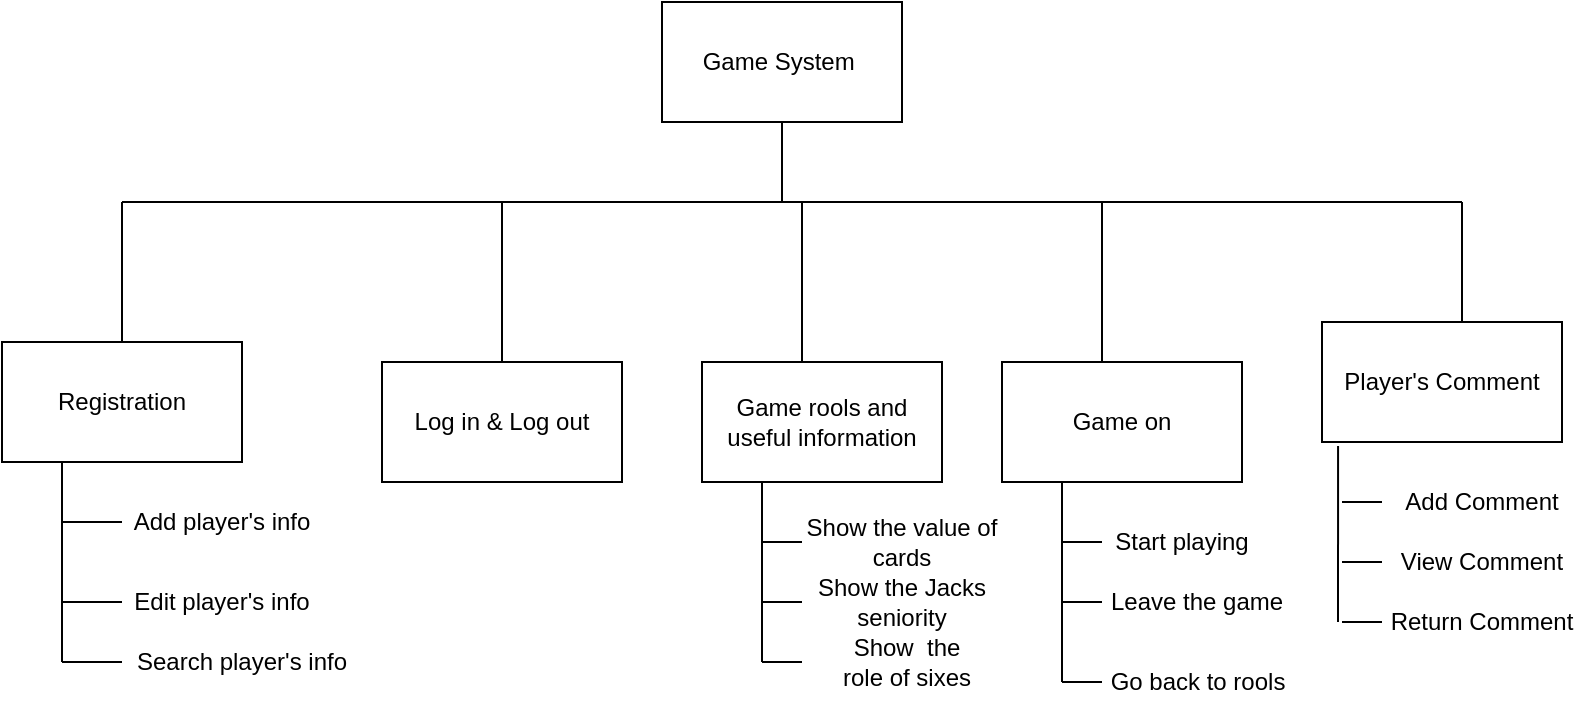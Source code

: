<mxfile version="14.8.5" type="device"><diagram id="nb86sMKaG2KJHh3zK9dj" name="Page-1"><mxGraphModel dx="1102" dy="557" grid="1" gridSize="10" guides="1" tooltips="1" connect="1" arrows="1" fold="1" page="1" pageScale="1" pageWidth="827" pageHeight="1169" math="0" shadow="0"><root><mxCell id="0"/><mxCell id="1" parent="0"/><mxCell id="j6m2tC7o2amomsnL6EB1-1" value="Game System&amp;nbsp;" style="rounded=0;whiteSpace=wrap;html=1;" vertex="1" parent="1"><mxGeometry x="350" y="60" width="120" height="60" as="geometry"/></mxCell><mxCell id="j6m2tC7o2amomsnL6EB1-2" value="" style="endArrow=none;html=1;entryX=0.5;entryY=1;entryDx=0;entryDy=0;" edge="1" parent="1" target="j6m2tC7o2amomsnL6EB1-1"><mxGeometry width="50" height="50" relative="1" as="geometry"><mxPoint x="410" y="160" as="sourcePoint"/><mxPoint x="420" y="130" as="targetPoint"/></mxGeometry></mxCell><mxCell id="j6m2tC7o2amomsnL6EB1-3" value="" style="endArrow=none;html=1;" edge="1" parent="1"><mxGeometry width="50" height="50" relative="1" as="geometry"><mxPoint x="80" y="160" as="sourcePoint"/><mxPoint x="750" y="160" as="targetPoint"/></mxGeometry></mxCell><mxCell id="j6m2tC7o2amomsnL6EB1-4" value="" style="endArrow=none;html=1;" edge="1" parent="1"><mxGeometry width="50" height="50" relative="1" as="geometry"><mxPoint x="80" y="230" as="sourcePoint"/><mxPoint x="80" y="160" as="targetPoint"/></mxGeometry></mxCell><mxCell id="j6m2tC7o2amomsnL6EB1-5" value="Registration" style="rounded=0;whiteSpace=wrap;html=1;" vertex="1" parent="1"><mxGeometry x="20" y="230" width="120" height="60" as="geometry"/></mxCell><mxCell id="j6m2tC7o2amomsnL6EB1-7" value="" style="endArrow=none;html=1;entryX=0.25;entryY=1;entryDx=0;entryDy=0;" edge="1" parent="1" target="j6m2tC7o2amomsnL6EB1-5"><mxGeometry width="50" height="50" relative="1" as="geometry"><mxPoint x="50" y="390" as="sourcePoint"/><mxPoint x="440" y="290" as="targetPoint"/></mxGeometry></mxCell><mxCell id="j6m2tC7o2amomsnL6EB1-8" value="" style="endArrow=none;html=1;" edge="1" parent="1"><mxGeometry width="50" height="50" relative="1" as="geometry"><mxPoint x="80" y="320" as="sourcePoint"/><mxPoint x="50" y="320" as="targetPoint"/></mxGeometry></mxCell><mxCell id="j6m2tC7o2amomsnL6EB1-9" value="" style="endArrow=none;html=1;" edge="1" parent="1"><mxGeometry width="50" height="50" relative="1" as="geometry"><mxPoint x="80" y="360" as="sourcePoint"/><mxPoint x="50" y="360" as="targetPoint"/></mxGeometry></mxCell><mxCell id="j6m2tC7o2amomsnL6EB1-10" value="" style="endArrow=none;html=1;" edge="1" parent="1"><mxGeometry width="50" height="50" relative="1" as="geometry"><mxPoint x="80" y="390" as="sourcePoint"/><mxPoint x="50" y="390" as="targetPoint"/></mxGeometry></mxCell><mxCell id="j6m2tC7o2amomsnL6EB1-11" value="Add player's info" style="text;html=1;strokeColor=none;fillColor=none;align=center;verticalAlign=middle;whiteSpace=wrap;rounded=0;" vertex="1" parent="1"><mxGeometry x="50" y="310" width="160" height="20" as="geometry"/></mxCell><mxCell id="j6m2tC7o2amomsnL6EB1-12" value="Edit player's info" style="text;html=1;strokeColor=none;fillColor=none;align=center;verticalAlign=middle;whiteSpace=wrap;rounded=0;" vertex="1" parent="1"><mxGeometry x="80" y="350" width="100" height="20" as="geometry"/></mxCell><mxCell id="j6m2tC7o2amomsnL6EB1-13" value="Search player's info" style="text;html=1;strokeColor=none;fillColor=none;align=center;verticalAlign=middle;whiteSpace=wrap;rounded=0;" vertex="1" parent="1"><mxGeometry x="80" y="380" width="120" height="20" as="geometry"/></mxCell><mxCell id="j6m2tC7o2amomsnL6EB1-15" value="" style="endArrow=none;html=1;" edge="1" parent="1"><mxGeometry width="50" height="50" relative="1" as="geometry"><mxPoint x="270" y="240" as="sourcePoint"/><mxPoint x="270" y="160" as="targetPoint"/></mxGeometry></mxCell><mxCell id="j6m2tC7o2amomsnL6EB1-17" value="Log in &amp;amp; Log out" style="rounded=0;whiteSpace=wrap;html=1;" vertex="1" parent="1"><mxGeometry x="210" y="240" width="120" height="60" as="geometry"/></mxCell><mxCell id="j6m2tC7o2amomsnL6EB1-18" value="" style="endArrow=none;html=1;" edge="1" parent="1"><mxGeometry width="50" height="50" relative="1" as="geometry"><mxPoint x="420" y="240" as="sourcePoint"/><mxPoint x="420" y="160" as="targetPoint"/></mxGeometry></mxCell><mxCell id="j6m2tC7o2amomsnL6EB1-20" value="Game rools and useful information" style="rounded=0;whiteSpace=wrap;html=1;" vertex="1" parent="1"><mxGeometry x="370" y="240" width="120" height="60" as="geometry"/></mxCell><mxCell id="j6m2tC7o2amomsnL6EB1-24" value="" style="endArrow=none;html=1;" edge="1" parent="1"><mxGeometry width="50" height="50" relative="1" as="geometry"><mxPoint x="570" y="240" as="sourcePoint"/><mxPoint x="570" y="160" as="targetPoint"/></mxGeometry></mxCell><mxCell id="j6m2tC7o2amomsnL6EB1-26" value="Game on" style="rounded=0;whiteSpace=wrap;html=1;" vertex="1" parent="1"><mxGeometry x="520" y="240" width="120" height="60" as="geometry"/></mxCell><mxCell id="j6m2tC7o2amomsnL6EB1-27" value="" style="endArrow=none;html=1;" edge="1" parent="1"><mxGeometry width="50" height="50" relative="1" as="geometry"><mxPoint x="750" y="220" as="sourcePoint"/><mxPoint x="750" y="160" as="targetPoint"/></mxGeometry></mxCell><mxCell id="j6m2tC7o2amomsnL6EB1-28" value="Player's Comment" style="rounded=0;whiteSpace=wrap;html=1;" vertex="1" parent="1"><mxGeometry x="680" y="220" width="120" height="60" as="geometry"/></mxCell><mxCell id="j6m2tC7o2amomsnL6EB1-39" value="" style="endArrow=none;html=1;" edge="1" parent="1"><mxGeometry width="50" height="50" relative="1" as="geometry"><mxPoint x="710" y="310" as="sourcePoint"/><mxPoint x="690" y="310" as="targetPoint"/></mxGeometry></mxCell><mxCell id="j6m2tC7o2amomsnL6EB1-40" value="" style="endArrow=none;html=1;entryX=0.067;entryY=1.033;entryDx=0;entryDy=0;entryPerimeter=0;" edge="1" parent="1" target="j6m2tC7o2amomsnL6EB1-28"><mxGeometry width="50" height="50" relative="1" as="geometry"><mxPoint x="688" y="370" as="sourcePoint"/><mxPoint x="440" y="260" as="targetPoint"/></mxGeometry></mxCell><mxCell id="j6m2tC7o2amomsnL6EB1-41" value="" style="endArrow=none;html=1;" edge="1" parent="1"><mxGeometry width="50" height="50" relative="1" as="geometry"><mxPoint x="690" y="340" as="sourcePoint"/><mxPoint x="710" y="340" as="targetPoint"/></mxGeometry></mxCell><mxCell id="j6m2tC7o2amomsnL6EB1-42" value="" style="endArrow=none;html=1;" edge="1" parent="1"><mxGeometry width="50" height="50" relative="1" as="geometry"><mxPoint x="690" y="370" as="sourcePoint"/><mxPoint x="710" y="370" as="targetPoint"/></mxGeometry></mxCell><mxCell id="j6m2tC7o2amomsnL6EB1-43" value="Add Comment" style="text;html=1;strokeColor=none;fillColor=none;align=center;verticalAlign=middle;whiteSpace=wrap;rounded=0;" vertex="1" parent="1"><mxGeometry x="710" y="300" width="100" height="20" as="geometry"/></mxCell><mxCell id="j6m2tC7o2amomsnL6EB1-44" value="View Comment" style="text;html=1;strokeColor=none;fillColor=none;align=center;verticalAlign=middle;whiteSpace=wrap;rounded=0;" vertex="1" parent="1"><mxGeometry x="715" y="330" width="90" height="20" as="geometry"/></mxCell><mxCell id="j6m2tC7o2amomsnL6EB1-46" value="Return Comment" style="text;html=1;strokeColor=none;fillColor=none;align=center;verticalAlign=middle;whiteSpace=wrap;rounded=0;" vertex="1" parent="1"><mxGeometry x="705" y="360" width="110" height="20" as="geometry"/></mxCell><mxCell id="j6m2tC7o2amomsnL6EB1-47" value="" style="endArrow=none;html=1;entryX=0.25;entryY=1;entryDx=0;entryDy=0;" edge="1" parent="1" target="j6m2tC7o2amomsnL6EB1-20"><mxGeometry width="50" height="50" relative="1" as="geometry"><mxPoint x="400" y="390" as="sourcePoint"/><mxPoint x="440" y="240" as="targetPoint"/></mxGeometry></mxCell><mxCell id="j6m2tC7o2amomsnL6EB1-48" value="" style="endArrow=none;html=1;" edge="1" parent="1"><mxGeometry width="50" height="50" relative="1" as="geometry"><mxPoint x="420" y="330" as="sourcePoint"/><mxPoint x="400" y="330" as="targetPoint"/></mxGeometry></mxCell><mxCell id="j6m2tC7o2amomsnL6EB1-49" value="" style="endArrow=none;html=1;" edge="1" parent="1"><mxGeometry width="50" height="50" relative="1" as="geometry"><mxPoint x="420" y="360" as="sourcePoint"/><mxPoint x="400" y="360" as="targetPoint"/></mxGeometry></mxCell><mxCell id="j6m2tC7o2amomsnL6EB1-50" value="" style="endArrow=none;html=1;" edge="1" parent="1"><mxGeometry width="50" height="50" relative="1" as="geometry"><mxPoint x="400" y="390" as="sourcePoint"/><mxPoint x="420" y="390" as="targetPoint"/></mxGeometry></mxCell><mxCell id="j6m2tC7o2amomsnL6EB1-51" value="Show the value of cards" style="text;html=1;strokeColor=none;fillColor=none;align=center;verticalAlign=middle;whiteSpace=wrap;rounded=0;" vertex="1" parent="1"><mxGeometry x="420" y="320" width="100" height="20" as="geometry"/></mxCell><mxCell id="j6m2tC7o2amomsnL6EB1-52" value="Show the Jacks seniority" style="text;html=1;strokeColor=none;fillColor=none;align=center;verticalAlign=middle;whiteSpace=wrap;rounded=0;" vertex="1" parent="1"><mxGeometry x="425" y="350" width="90" height="20" as="geometry"/></mxCell><mxCell id="j6m2tC7o2amomsnL6EB1-53" value="Show&amp;nbsp; the role of sixes" style="text;html=1;strokeColor=none;fillColor=none;align=center;verticalAlign=middle;whiteSpace=wrap;rounded=0;" vertex="1" parent="1"><mxGeometry x="435" y="380" width="75" height="20" as="geometry"/></mxCell><mxCell id="j6m2tC7o2amomsnL6EB1-54" value="" style="endArrow=none;html=1;entryX=0.25;entryY=1;entryDx=0;entryDy=0;" edge="1" parent="1" target="j6m2tC7o2amomsnL6EB1-26"><mxGeometry width="50" height="50" relative="1" as="geometry"><mxPoint x="550" y="400" as="sourcePoint"/><mxPoint x="440" y="240" as="targetPoint"/></mxGeometry></mxCell><mxCell id="j6m2tC7o2amomsnL6EB1-55" value="Start playing" style="text;html=1;strokeColor=none;fillColor=none;align=center;verticalAlign=middle;whiteSpace=wrap;rounded=0;" vertex="1" parent="1"><mxGeometry x="570" y="320" width="80" height="20" as="geometry"/></mxCell><mxCell id="j6m2tC7o2amomsnL6EB1-56" value="" style="endArrow=none;html=1;" edge="1" parent="1"><mxGeometry width="50" height="50" relative="1" as="geometry"><mxPoint x="570" y="330" as="sourcePoint"/><mxPoint x="550" y="330" as="targetPoint"/></mxGeometry></mxCell><mxCell id="j6m2tC7o2amomsnL6EB1-57" value="" style="endArrow=none;html=1;" edge="1" parent="1"><mxGeometry width="50" height="50" relative="1" as="geometry"><mxPoint x="550" y="360" as="sourcePoint"/><mxPoint x="570" y="360" as="targetPoint"/></mxGeometry></mxCell><mxCell id="j6m2tC7o2amomsnL6EB1-58" value="" style="endArrow=none;html=1;" edge="1" parent="1"><mxGeometry width="50" height="50" relative="1" as="geometry"><mxPoint x="550" y="400" as="sourcePoint"/><mxPoint x="570" y="400" as="targetPoint"/></mxGeometry></mxCell><mxCell id="j6m2tC7o2amomsnL6EB1-59" value="Leave the game" style="text;html=1;strokeColor=none;fillColor=none;align=center;verticalAlign=middle;whiteSpace=wrap;rounded=0;" vertex="1" parent="1"><mxGeometry x="570" y="350" width="95" height="20" as="geometry"/></mxCell><mxCell id="j6m2tC7o2amomsnL6EB1-60" value="Go back to rools" style="text;html=1;strokeColor=none;fillColor=none;align=center;verticalAlign=middle;whiteSpace=wrap;rounded=0;" vertex="1" parent="1"><mxGeometry x="567.5" y="390" width="100" height="20" as="geometry"/></mxCell><mxCell id="j6m2tC7o2amomsnL6EB1-61" style="edgeStyle=orthogonalEdgeStyle;rounded=0;orthogonalLoop=1;jettySize=auto;html=1;exitX=0.5;exitY=1;exitDx=0;exitDy=0;" edge="1" parent="1" source="j6m2tC7o2amomsnL6EB1-60" target="j6m2tC7o2amomsnL6EB1-60"><mxGeometry relative="1" as="geometry"/></mxCell></root></mxGraphModel></diagram></mxfile>